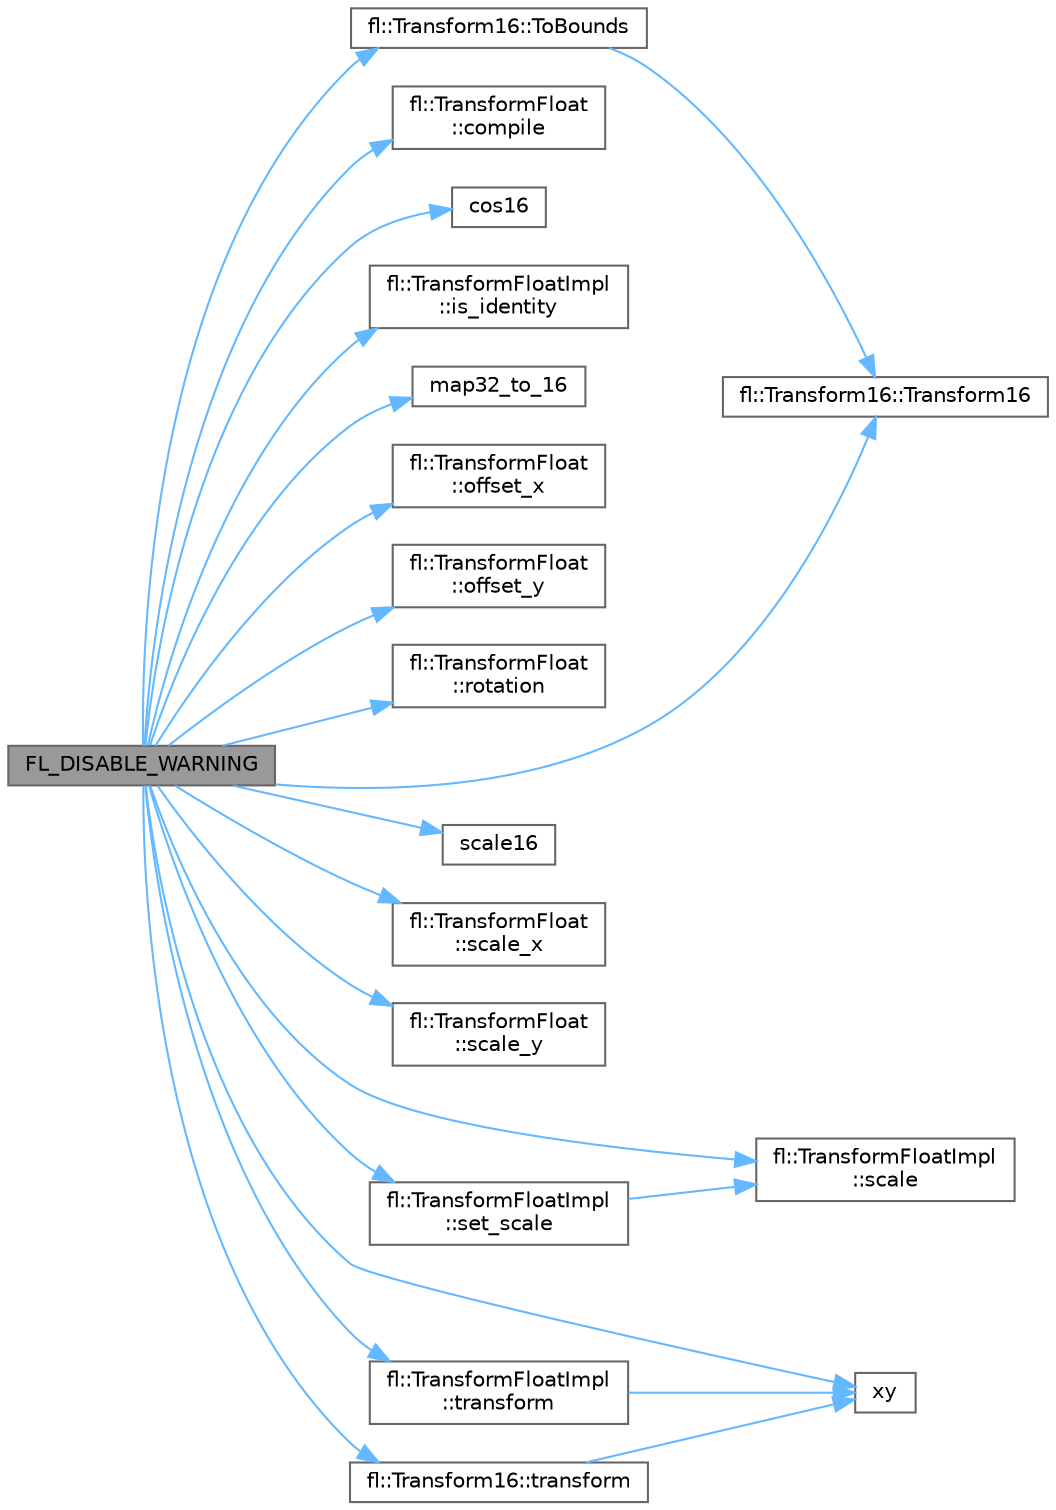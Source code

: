 digraph "FL_DISABLE_WARNING"
{
 // INTERACTIVE_SVG=YES
 // LATEX_PDF_SIZE
  bgcolor="transparent";
  edge [fontname=Helvetica,fontsize=10,labelfontname=Helvetica,labelfontsize=10];
  node [fontname=Helvetica,fontsize=10,shape=box,height=0.2,width=0.4];
  rankdir="LR";
  Node1 [id="Node000001",label="FL_DISABLE_WARNING",height=0.2,width=0.4,color="gray40", fillcolor="grey60", style="filled", fontcolor="black",tooltip=" "];
  Node1 -> Node2 [id="edge1_Node000001_Node000002",color="steelblue1",style="solid",tooltip=" "];
  Node2 [id="Node000002",label="fl::Transform16::Transform16",height=0.2,width=0.4,color="grey40", fillcolor="white", style="filled",URL="$d0/dfa/structfl_1_1_transform16_a0ebc1a78d8c8bd14f8c2ba540b2558da.html#a0ebc1a78d8c8bd14f8c2ba540b2558da",tooltip=" "];
  Node1 -> Node3 [id="edge2_Node000001_Node000003",color="steelblue1",style="solid",tooltip=" "];
  Node3 [id="Node000003",label="fl::TransformFloat\l::compile",height=0.2,width=0.4,color="grey40", fillcolor="white", style="filled",URL="$d9/dd3/structfl_1_1_transform_float_ac9e5e8024118ce810c1f1e37acb1649e.html#ac9e5e8024118ce810c1f1e37acb1649e",tooltip=" "];
  Node1 -> Node4 [id="edge3_Node000001_Node000004",color="steelblue1",style="solid",tooltip=" "];
  Node4 [id="Node000004",label="cos16",height=0.2,width=0.4,color="grey40", fillcolor="white", style="filled",URL="$d1/ddc/group___trig_ga056952ebed39f55880bb353857b47075.html#ga056952ebed39f55880bb353857b47075",tooltip="Fast 16-bit approximation of cos(x)."];
  Node1 -> Node5 [id="edge4_Node000001_Node000005",color="steelblue1",style="solid",tooltip=" "];
  Node5 [id="Node000005",label="fl::TransformFloatImpl\l::is_identity",height=0.2,width=0.4,color="grey40", fillcolor="white", style="filled",URL="$d5/db7/classfl_1_1_transform_float_impl_a66787dd9778800d1921e1030066c58cd.html#a66787dd9778800d1921e1030066c58cd",tooltip=" "];
  Node1 -> Node6 [id="edge5_Node000001_Node000006",color="steelblue1",style="solid",tooltip=" "];
  Node6 [id="Node000006",label="map32_to_16",height=0.2,width=0.4,color="grey40", fillcolor="white", style="filled",URL="$d1/d12/group__intmap_ga941524c476a65f30ca1a31d5629f5de5.html#ga941524c476a65f30ca1a31d5629f5de5",tooltip=" "];
  Node1 -> Node7 [id="edge6_Node000001_Node000007",color="steelblue1",style="solid",tooltip=" "];
  Node7 [id="Node000007",label="fl::TransformFloat\l::offset_x",height=0.2,width=0.4,color="grey40", fillcolor="white", style="filled",URL="$d9/dd3/structfl_1_1_transform_float_a4f6b1c195d3d52696c5b74fb3aa3b1db.html#a4f6b1c195d3d52696c5b74fb3aa3b1db",tooltip=" "];
  Node1 -> Node8 [id="edge7_Node000001_Node000008",color="steelblue1",style="solid",tooltip=" "];
  Node8 [id="Node000008",label="fl::TransformFloat\l::offset_y",height=0.2,width=0.4,color="grey40", fillcolor="white", style="filled",URL="$d9/dd3/structfl_1_1_transform_float_a665fc744b03b9d041e9bad981f2164e9.html#a665fc744b03b9d041e9bad981f2164e9",tooltip=" "];
  Node1 -> Node9 [id="edge8_Node000001_Node000009",color="steelblue1",style="solid",tooltip=" "];
  Node9 [id="Node000009",label="fl::TransformFloat\l::rotation",height=0.2,width=0.4,color="grey40", fillcolor="white", style="filled",URL="$d9/dd3/structfl_1_1_transform_float_a706c0c7780d9b870c47c4a5be8696c2b.html#a706c0c7780d9b870c47c4a5be8696c2b",tooltip=" "];
  Node1 -> Node10 [id="edge9_Node000001_Node000010",color="steelblue1",style="solid",tooltip=" "];
  Node10 [id="Node000010",label="fl::TransformFloatImpl\l::scale",height=0.2,width=0.4,color="grey40", fillcolor="white", style="filled",URL="$d5/db7/classfl_1_1_transform_float_impl_a8145cba30adc6670f3e9201562d1a44e.html#a8145cba30adc6670f3e9201562d1a44e",tooltip=" "];
  Node1 -> Node11 [id="edge10_Node000001_Node000011",color="steelblue1",style="solid",tooltip=" "];
  Node11 [id="Node000011",label="scale16",height=0.2,width=0.4,color="grey40", fillcolor="white", style="filled",URL="$d0/da8/group___scaling_ga1ff8ac00ad78e22acc7bb7445bfdb145.html#ga1ff8ac00ad78e22acc7bb7445bfdb145",tooltip="Scale a 16-bit unsigned value by an 16-bit value, which is treated as the numerator of a fraction who..."];
  Node1 -> Node12 [id="edge11_Node000001_Node000012",color="steelblue1",style="solid",tooltip=" "];
  Node12 [id="Node000012",label="fl::TransformFloat\l::scale_x",height=0.2,width=0.4,color="grey40", fillcolor="white", style="filled",URL="$d9/dd3/structfl_1_1_transform_float_a60cb2379981e606474eaf24864f23f80.html#a60cb2379981e606474eaf24864f23f80",tooltip=" "];
  Node1 -> Node13 [id="edge12_Node000001_Node000013",color="steelblue1",style="solid",tooltip=" "];
  Node13 [id="Node000013",label="fl::TransformFloat\l::scale_y",height=0.2,width=0.4,color="grey40", fillcolor="white", style="filled",URL="$d9/dd3/structfl_1_1_transform_float_a973a01e92bb16876048a9c75925161c0.html#a973a01e92bb16876048a9c75925161c0",tooltip=" "];
  Node1 -> Node14 [id="edge13_Node000001_Node000014",color="steelblue1",style="solid",tooltip=" "];
  Node14 [id="Node000014",label="fl::TransformFloatImpl\l::set_scale",height=0.2,width=0.4,color="grey40", fillcolor="white", style="filled",URL="$d5/db7/classfl_1_1_transform_float_impl_a92f0c7a17a275fac8815b7c091d53970.html#a92f0c7a17a275fac8815b7c091d53970",tooltip=" "];
  Node14 -> Node10 [id="edge14_Node000014_Node000010",color="steelblue1",style="solid",tooltip=" "];
  Node1 -> Node15 [id="edge15_Node000001_Node000015",color="steelblue1",style="solid",tooltip=" "];
  Node15 [id="Node000015",label="fl::Transform16::ToBounds",height=0.2,width=0.4,color="grey40", fillcolor="white", style="filled",URL="$d0/dfa/structfl_1_1_transform16_a49cff5a474998e43311b88d4d152b8b5.html#a49cff5a474998e43311b88d4d152b8b5",tooltip=" "];
  Node15 -> Node2 [id="edge16_Node000015_Node000002",color="steelblue1",style="solid",tooltip=" "];
  Node1 -> Node16 [id="edge17_Node000001_Node000016",color="steelblue1",style="solid",tooltip=" "];
  Node16 [id="Node000016",label="fl::Transform16::transform",height=0.2,width=0.4,color="grey40", fillcolor="white", style="filled",URL="$d0/dfa/structfl_1_1_transform16_a330fa5b714b5c5498469107d6e3596fa.html#a330fa5b714b5c5498469107d6e3596fa",tooltip=" "];
  Node16 -> Node17 [id="edge18_Node000016_Node000017",color="steelblue1",style="solid",tooltip=" "];
  Node17 [id="Node000017",label="xy",height=0.2,width=0.4,color="grey40", fillcolor="white", style="filled",URL="$de/d2f/_p_j_r_c_spectrum_analyzer_8h_a310eea447890e3471c6b27fd79dc94fc.html#a310eea447890e3471c6b27fd79dc94fc",tooltip=" "];
  Node1 -> Node18 [id="edge19_Node000001_Node000018",color="steelblue1",style="solid",tooltip=" "];
  Node18 [id="Node000018",label="fl::TransformFloatImpl\l::transform",height=0.2,width=0.4,color="grey40", fillcolor="white", style="filled",URL="$d5/db7/classfl_1_1_transform_float_impl_acd64192e1e9bec35b1b6f250be19c799.html#acd64192e1e9bec35b1b6f250be19c799",tooltip=" "];
  Node18 -> Node17 [id="edge20_Node000018_Node000017",color="steelblue1",style="solid",tooltip=" "];
  Node1 -> Node17 [id="edge21_Node000001_Node000017",color="steelblue1",style="solid",tooltip=" "];
}
